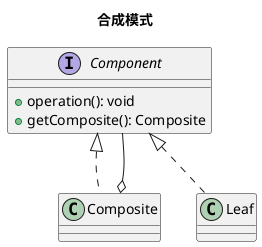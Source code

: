 @startuml
title 合成模式


interface Component {
    + operation(): void
    + getComposite(): Composite
}

Composite o-- Component

class Composite implements Component

class Leaf implements Component

@enduml